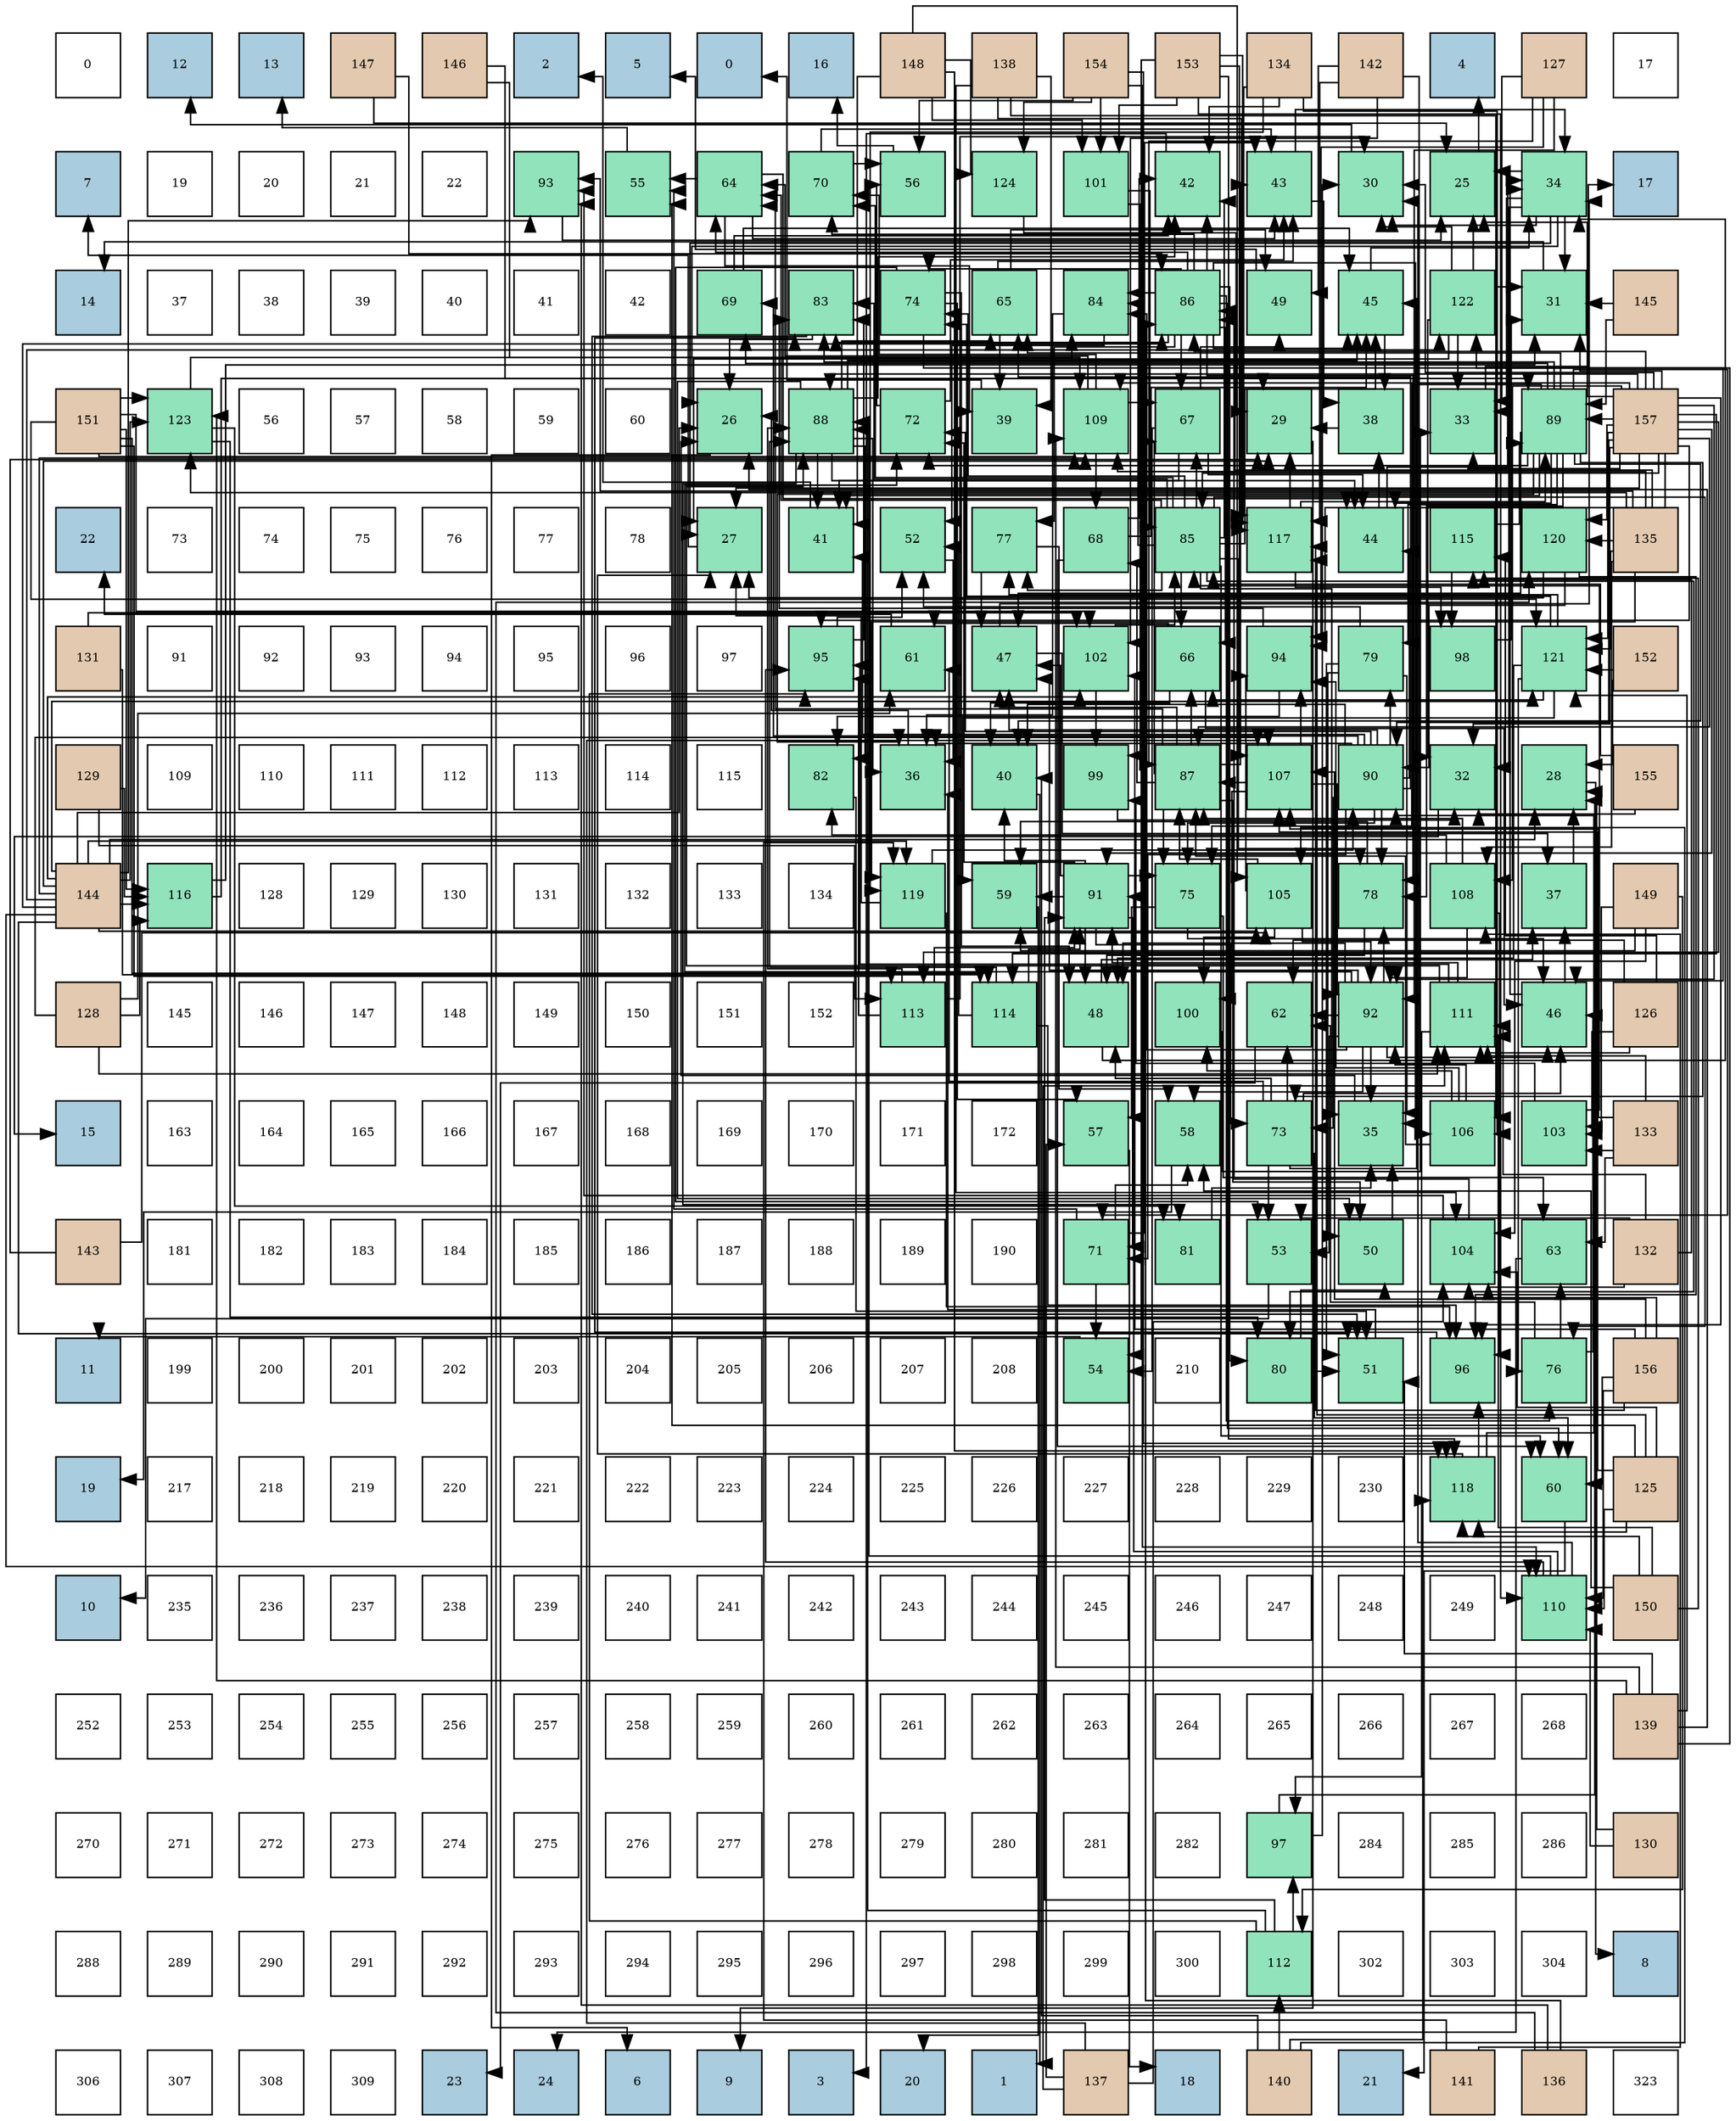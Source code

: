 digraph layout{
 rankdir=TB;
 splines=ortho;
 node [style=filled shape=square fixedsize=true width=0.6];
0[label="0", fontsize=8, fillcolor="#ffffff"];
1[label="12", fontsize=8, fillcolor="#a9ccde"];
2[label="13", fontsize=8, fillcolor="#a9ccde"];
3[label="147", fontsize=8, fillcolor="#e3c9af"];
4[label="146", fontsize=8, fillcolor="#e3c9af"];
5[label="2", fontsize=8, fillcolor="#a9ccde"];
6[label="5", fontsize=8, fillcolor="#a9ccde"];
7[label="0", fontsize=8, fillcolor="#a9ccde"];
8[label="16", fontsize=8, fillcolor="#a9ccde"];
9[label="148", fontsize=8, fillcolor="#e3c9af"];
10[label="138", fontsize=8, fillcolor="#e3c9af"];
11[label="154", fontsize=8, fillcolor="#e3c9af"];
12[label="153", fontsize=8, fillcolor="#e3c9af"];
13[label="134", fontsize=8, fillcolor="#e3c9af"];
14[label="142", fontsize=8, fillcolor="#e3c9af"];
15[label="4", fontsize=8, fillcolor="#a9ccde"];
16[label="127", fontsize=8, fillcolor="#e3c9af"];
17[label="17", fontsize=8, fillcolor="#ffffff"];
18[label="7", fontsize=8, fillcolor="#a9ccde"];
19[label="19", fontsize=8, fillcolor="#ffffff"];
20[label="20", fontsize=8, fillcolor="#ffffff"];
21[label="21", fontsize=8, fillcolor="#ffffff"];
22[label="22", fontsize=8, fillcolor="#ffffff"];
23[label="93", fontsize=8, fillcolor="#91e3bb"];
24[label="55", fontsize=8, fillcolor="#91e3bb"];
25[label="64", fontsize=8, fillcolor="#91e3bb"];
26[label="70", fontsize=8, fillcolor="#91e3bb"];
27[label="56", fontsize=8, fillcolor="#91e3bb"];
28[label="124", fontsize=8, fillcolor="#91e3bb"];
29[label="101", fontsize=8, fillcolor="#91e3bb"];
30[label="42", fontsize=8, fillcolor="#91e3bb"];
31[label="43", fontsize=8, fillcolor="#91e3bb"];
32[label="30", fontsize=8, fillcolor="#91e3bb"];
33[label="25", fontsize=8, fillcolor="#91e3bb"];
34[label="34", fontsize=8, fillcolor="#91e3bb"];
35[label="17", fontsize=8, fillcolor="#a9ccde"];
36[label="14", fontsize=8, fillcolor="#a9ccde"];
37[label="37", fontsize=8, fillcolor="#ffffff"];
38[label="38", fontsize=8, fillcolor="#ffffff"];
39[label="39", fontsize=8, fillcolor="#ffffff"];
40[label="40", fontsize=8, fillcolor="#ffffff"];
41[label="41", fontsize=8, fillcolor="#ffffff"];
42[label="42", fontsize=8, fillcolor="#ffffff"];
43[label="69", fontsize=8, fillcolor="#91e3bb"];
44[label="83", fontsize=8, fillcolor="#91e3bb"];
45[label="74", fontsize=8, fillcolor="#91e3bb"];
46[label="65", fontsize=8, fillcolor="#91e3bb"];
47[label="84", fontsize=8, fillcolor="#91e3bb"];
48[label="86", fontsize=8, fillcolor="#91e3bb"];
49[label="49", fontsize=8, fillcolor="#91e3bb"];
50[label="45", fontsize=8, fillcolor="#91e3bb"];
51[label="122", fontsize=8, fillcolor="#91e3bb"];
52[label="31", fontsize=8, fillcolor="#91e3bb"];
53[label="145", fontsize=8, fillcolor="#e3c9af"];
54[label="151", fontsize=8, fillcolor="#e3c9af"];
55[label="123", fontsize=8, fillcolor="#91e3bb"];
56[label="56", fontsize=8, fillcolor="#ffffff"];
57[label="57", fontsize=8, fillcolor="#ffffff"];
58[label="58", fontsize=8, fillcolor="#ffffff"];
59[label="59", fontsize=8, fillcolor="#ffffff"];
60[label="60", fontsize=8, fillcolor="#ffffff"];
61[label="26", fontsize=8, fillcolor="#91e3bb"];
62[label="88", fontsize=8, fillcolor="#91e3bb"];
63[label="72", fontsize=8, fillcolor="#91e3bb"];
64[label="39", fontsize=8, fillcolor="#91e3bb"];
65[label="109", fontsize=8, fillcolor="#91e3bb"];
66[label="67", fontsize=8, fillcolor="#91e3bb"];
67[label="29", fontsize=8, fillcolor="#91e3bb"];
68[label="38", fontsize=8, fillcolor="#91e3bb"];
69[label="33", fontsize=8, fillcolor="#91e3bb"];
70[label="89", fontsize=8, fillcolor="#91e3bb"];
71[label="157", fontsize=8, fillcolor="#e3c9af"];
72[label="22", fontsize=8, fillcolor="#a9ccde"];
73[label="73", fontsize=8, fillcolor="#ffffff"];
74[label="74", fontsize=8, fillcolor="#ffffff"];
75[label="75", fontsize=8, fillcolor="#ffffff"];
76[label="76", fontsize=8, fillcolor="#ffffff"];
77[label="77", fontsize=8, fillcolor="#ffffff"];
78[label="78", fontsize=8, fillcolor="#ffffff"];
79[label="27", fontsize=8, fillcolor="#91e3bb"];
80[label="41", fontsize=8, fillcolor="#91e3bb"];
81[label="52", fontsize=8, fillcolor="#91e3bb"];
82[label="77", fontsize=8, fillcolor="#91e3bb"];
83[label="68", fontsize=8, fillcolor="#91e3bb"];
84[label="85", fontsize=8, fillcolor="#91e3bb"];
85[label="117", fontsize=8, fillcolor="#91e3bb"];
86[label="44", fontsize=8, fillcolor="#91e3bb"];
87[label="115", fontsize=8, fillcolor="#91e3bb"];
88[label="120", fontsize=8, fillcolor="#91e3bb"];
89[label="135", fontsize=8, fillcolor="#e3c9af"];
90[label="131", fontsize=8, fillcolor="#e3c9af"];
91[label="91", fontsize=8, fillcolor="#ffffff"];
92[label="92", fontsize=8, fillcolor="#ffffff"];
93[label="93", fontsize=8, fillcolor="#ffffff"];
94[label="94", fontsize=8, fillcolor="#ffffff"];
95[label="95", fontsize=8, fillcolor="#ffffff"];
96[label="96", fontsize=8, fillcolor="#ffffff"];
97[label="97", fontsize=8, fillcolor="#ffffff"];
98[label="95", fontsize=8, fillcolor="#91e3bb"];
99[label="61", fontsize=8, fillcolor="#91e3bb"];
100[label="47", fontsize=8, fillcolor="#91e3bb"];
101[label="102", fontsize=8, fillcolor="#91e3bb"];
102[label="66", fontsize=8, fillcolor="#91e3bb"];
103[label="94", fontsize=8, fillcolor="#91e3bb"];
104[label="79", fontsize=8, fillcolor="#91e3bb"];
105[label="98", fontsize=8, fillcolor="#91e3bb"];
106[label="121", fontsize=8, fillcolor="#91e3bb"];
107[label="152", fontsize=8, fillcolor="#e3c9af"];
108[label="129", fontsize=8, fillcolor="#e3c9af"];
109[label="109", fontsize=8, fillcolor="#ffffff"];
110[label="110", fontsize=8, fillcolor="#ffffff"];
111[label="111", fontsize=8, fillcolor="#ffffff"];
112[label="112", fontsize=8, fillcolor="#ffffff"];
113[label="113", fontsize=8, fillcolor="#ffffff"];
114[label="114", fontsize=8, fillcolor="#ffffff"];
115[label="115", fontsize=8, fillcolor="#ffffff"];
116[label="82", fontsize=8, fillcolor="#91e3bb"];
117[label="36", fontsize=8, fillcolor="#91e3bb"];
118[label="40", fontsize=8, fillcolor="#91e3bb"];
119[label="99", fontsize=8, fillcolor="#91e3bb"];
120[label="87", fontsize=8, fillcolor="#91e3bb"];
121[label="107", fontsize=8, fillcolor="#91e3bb"];
122[label="90", fontsize=8, fillcolor="#91e3bb"];
123[label="32", fontsize=8, fillcolor="#91e3bb"];
124[label="28", fontsize=8, fillcolor="#91e3bb"];
125[label="155", fontsize=8, fillcolor="#e3c9af"];
126[label="144", fontsize=8, fillcolor="#e3c9af"];
127[label="116", fontsize=8, fillcolor="#91e3bb"];
128[label="128", fontsize=8, fillcolor="#ffffff"];
129[label="129", fontsize=8, fillcolor="#ffffff"];
130[label="130", fontsize=8, fillcolor="#ffffff"];
131[label="131", fontsize=8, fillcolor="#ffffff"];
132[label="132", fontsize=8, fillcolor="#ffffff"];
133[label="133", fontsize=8, fillcolor="#ffffff"];
134[label="134", fontsize=8, fillcolor="#ffffff"];
135[label="119", fontsize=8, fillcolor="#91e3bb"];
136[label="59", fontsize=8, fillcolor="#91e3bb"];
137[label="91", fontsize=8, fillcolor="#91e3bb"];
138[label="75", fontsize=8, fillcolor="#91e3bb"];
139[label="105", fontsize=8, fillcolor="#91e3bb"];
140[label="78", fontsize=8, fillcolor="#91e3bb"];
141[label="108", fontsize=8, fillcolor="#91e3bb"];
142[label="37", fontsize=8, fillcolor="#91e3bb"];
143[label="149", fontsize=8, fillcolor="#e3c9af"];
144[label="128", fontsize=8, fillcolor="#e3c9af"];
145[label="145", fontsize=8, fillcolor="#ffffff"];
146[label="146", fontsize=8, fillcolor="#ffffff"];
147[label="147", fontsize=8, fillcolor="#ffffff"];
148[label="148", fontsize=8, fillcolor="#ffffff"];
149[label="149", fontsize=8, fillcolor="#ffffff"];
150[label="150", fontsize=8, fillcolor="#ffffff"];
151[label="151", fontsize=8, fillcolor="#ffffff"];
152[label="152", fontsize=8, fillcolor="#ffffff"];
153[label="113", fontsize=8, fillcolor="#91e3bb"];
154[label="114", fontsize=8, fillcolor="#91e3bb"];
155[label="48", fontsize=8, fillcolor="#91e3bb"];
156[label="100", fontsize=8, fillcolor="#91e3bb"];
157[label="62", fontsize=8, fillcolor="#91e3bb"];
158[label="92", fontsize=8, fillcolor="#91e3bb"];
159[label="111", fontsize=8, fillcolor="#91e3bb"];
160[label="46", fontsize=8, fillcolor="#91e3bb"];
161[label="126", fontsize=8, fillcolor="#e3c9af"];
162[label="15", fontsize=8, fillcolor="#a9ccde"];
163[label="163", fontsize=8, fillcolor="#ffffff"];
164[label="164", fontsize=8, fillcolor="#ffffff"];
165[label="165", fontsize=8, fillcolor="#ffffff"];
166[label="166", fontsize=8, fillcolor="#ffffff"];
167[label="167", fontsize=8, fillcolor="#ffffff"];
168[label="168", fontsize=8, fillcolor="#ffffff"];
169[label="169", fontsize=8, fillcolor="#ffffff"];
170[label="170", fontsize=8, fillcolor="#ffffff"];
171[label="171", fontsize=8, fillcolor="#ffffff"];
172[label="172", fontsize=8, fillcolor="#ffffff"];
173[label="57", fontsize=8, fillcolor="#91e3bb"];
174[label="58", fontsize=8, fillcolor="#91e3bb"];
175[label="73", fontsize=8, fillcolor="#91e3bb"];
176[label="35", fontsize=8, fillcolor="#91e3bb"];
177[label="106", fontsize=8, fillcolor="#91e3bb"];
178[label="103", fontsize=8, fillcolor="#91e3bb"];
179[label="133", fontsize=8, fillcolor="#e3c9af"];
180[label="143", fontsize=8, fillcolor="#e3c9af"];
181[label="181", fontsize=8, fillcolor="#ffffff"];
182[label="182", fontsize=8, fillcolor="#ffffff"];
183[label="183", fontsize=8, fillcolor="#ffffff"];
184[label="184", fontsize=8, fillcolor="#ffffff"];
185[label="185", fontsize=8, fillcolor="#ffffff"];
186[label="186", fontsize=8, fillcolor="#ffffff"];
187[label="187", fontsize=8, fillcolor="#ffffff"];
188[label="188", fontsize=8, fillcolor="#ffffff"];
189[label="189", fontsize=8, fillcolor="#ffffff"];
190[label="190", fontsize=8, fillcolor="#ffffff"];
191[label="71", fontsize=8, fillcolor="#91e3bb"];
192[label="81", fontsize=8, fillcolor="#91e3bb"];
193[label="53", fontsize=8, fillcolor="#91e3bb"];
194[label="50", fontsize=8, fillcolor="#91e3bb"];
195[label="104", fontsize=8, fillcolor="#91e3bb"];
196[label="63", fontsize=8, fillcolor="#91e3bb"];
197[label="132", fontsize=8, fillcolor="#e3c9af"];
198[label="11", fontsize=8, fillcolor="#a9ccde"];
199[label="199", fontsize=8, fillcolor="#ffffff"];
200[label="200", fontsize=8, fillcolor="#ffffff"];
201[label="201", fontsize=8, fillcolor="#ffffff"];
202[label="202", fontsize=8, fillcolor="#ffffff"];
203[label="203", fontsize=8, fillcolor="#ffffff"];
204[label="204", fontsize=8, fillcolor="#ffffff"];
205[label="205", fontsize=8, fillcolor="#ffffff"];
206[label="206", fontsize=8, fillcolor="#ffffff"];
207[label="207", fontsize=8, fillcolor="#ffffff"];
208[label="208", fontsize=8, fillcolor="#ffffff"];
209[label="54", fontsize=8, fillcolor="#91e3bb"];
210[label="210", fontsize=8, fillcolor="#ffffff"];
211[label="80", fontsize=8, fillcolor="#91e3bb"];
212[label="51", fontsize=8, fillcolor="#91e3bb"];
213[label="96", fontsize=8, fillcolor="#91e3bb"];
214[label="76", fontsize=8, fillcolor="#91e3bb"];
215[label="156", fontsize=8, fillcolor="#e3c9af"];
216[label="19", fontsize=8, fillcolor="#a9ccde"];
217[label="217", fontsize=8, fillcolor="#ffffff"];
218[label="218", fontsize=8, fillcolor="#ffffff"];
219[label="219", fontsize=8, fillcolor="#ffffff"];
220[label="220", fontsize=8, fillcolor="#ffffff"];
221[label="221", fontsize=8, fillcolor="#ffffff"];
222[label="222", fontsize=8, fillcolor="#ffffff"];
223[label="223", fontsize=8, fillcolor="#ffffff"];
224[label="224", fontsize=8, fillcolor="#ffffff"];
225[label="225", fontsize=8, fillcolor="#ffffff"];
226[label="226", fontsize=8, fillcolor="#ffffff"];
227[label="227", fontsize=8, fillcolor="#ffffff"];
228[label="228", fontsize=8, fillcolor="#ffffff"];
229[label="229", fontsize=8, fillcolor="#ffffff"];
230[label="230", fontsize=8, fillcolor="#ffffff"];
231[label="118", fontsize=8, fillcolor="#91e3bb"];
232[label="60", fontsize=8, fillcolor="#91e3bb"];
233[label="125", fontsize=8, fillcolor="#e3c9af"];
234[label="10", fontsize=8, fillcolor="#a9ccde"];
235[label="235", fontsize=8, fillcolor="#ffffff"];
236[label="236", fontsize=8, fillcolor="#ffffff"];
237[label="237", fontsize=8, fillcolor="#ffffff"];
238[label="238", fontsize=8, fillcolor="#ffffff"];
239[label="239", fontsize=8, fillcolor="#ffffff"];
240[label="240", fontsize=8, fillcolor="#ffffff"];
241[label="241", fontsize=8, fillcolor="#ffffff"];
242[label="242", fontsize=8, fillcolor="#ffffff"];
243[label="243", fontsize=8, fillcolor="#ffffff"];
244[label="244", fontsize=8, fillcolor="#ffffff"];
245[label="245", fontsize=8, fillcolor="#ffffff"];
246[label="246", fontsize=8, fillcolor="#ffffff"];
247[label="247", fontsize=8, fillcolor="#ffffff"];
248[label="248", fontsize=8, fillcolor="#ffffff"];
249[label="249", fontsize=8, fillcolor="#ffffff"];
250[label="110", fontsize=8, fillcolor="#91e3bb"];
251[label="150", fontsize=8, fillcolor="#e3c9af"];
252[label="252", fontsize=8, fillcolor="#ffffff"];
253[label="253", fontsize=8, fillcolor="#ffffff"];
254[label="254", fontsize=8, fillcolor="#ffffff"];
255[label="255", fontsize=8, fillcolor="#ffffff"];
256[label="256", fontsize=8, fillcolor="#ffffff"];
257[label="257", fontsize=8, fillcolor="#ffffff"];
258[label="258", fontsize=8, fillcolor="#ffffff"];
259[label="259", fontsize=8, fillcolor="#ffffff"];
260[label="260", fontsize=8, fillcolor="#ffffff"];
261[label="261", fontsize=8, fillcolor="#ffffff"];
262[label="262", fontsize=8, fillcolor="#ffffff"];
263[label="263", fontsize=8, fillcolor="#ffffff"];
264[label="264", fontsize=8, fillcolor="#ffffff"];
265[label="265", fontsize=8, fillcolor="#ffffff"];
266[label="266", fontsize=8, fillcolor="#ffffff"];
267[label="267", fontsize=8, fillcolor="#ffffff"];
268[label="268", fontsize=8, fillcolor="#ffffff"];
269[label="139", fontsize=8, fillcolor="#e3c9af"];
270[label="270", fontsize=8, fillcolor="#ffffff"];
271[label="271", fontsize=8, fillcolor="#ffffff"];
272[label="272", fontsize=8, fillcolor="#ffffff"];
273[label="273", fontsize=8, fillcolor="#ffffff"];
274[label="274", fontsize=8, fillcolor="#ffffff"];
275[label="275", fontsize=8, fillcolor="#ffffff"];
276[label="276", fontsize=8, fillcolor="#ffffff"];
277[label="277", fontsize=8, fillcolor="#ffffff"];
278[label="278", fontsize=8, fillcolor="#ffffff"];
279[label="279", fontsize=8, fillcolor="#ffffff"];
280[label="280", fontsize=8, fillcolor="#ffffff"];
281[label="281", fontsize=8, fillcolor="#ffffff"];
282[label="282", fontsize=8, fillcolor="#ffffff"];
283[label="97", fontsize=8, fillcolor="#91e3bb"];
284[label="284", fontsize=8, fillcolor="#ffffff"];
285[label="285", fontsize=8, fillcolor="#ffffff"];
286[label="286", fontsize=8, fillcolor="#ffffff"];
287[label="130", fontsize=8, fillcolor="#e3c9af"];
288[label="288", fontsize=8, fillcolor="#ffffff"];
289[label="289", fontsize=8, fillcolor="#ffffff"];
290[label="290", fontsize=8, fillcolor="#ffffff"];
291[label="291", fontsize=8, fillcolor="#ffffff"];
292[label="292", fontsize=8, fillcolor="#ffffff"];
293[label="293", fontsize=8, fillcolor="#ffffff"];
294[label="294", fontsize=8, fillcolor="#ffffff"];
295[label="295", fontsize=8, fillcolor="#ffffff"];
296[label="296", fontsize=8, fillcolor="#ffffff"];
297[label="297", fontsize=8, fillcolor="#ffffff"];
298[label="298", fontsize=8, fillcolor="#ffffff"];
299[label="299", fontsize=8, fillcolor="#ffffff"];
300[label="300", fontsize=8, fillcolor="#ffffff"];
301[label="112", fontsize=8, fillcolor="#91e3bb"];
302[label="302", fontsize=8, fillcolor="#ffffff"];
303[label="303", fontsize=8, fillcolor="#ffffff"];
304[label="304", fontsize=8, fillcolor="#ffffff"];
305[label="8", fontsize=8, fillcolor="#a9ccde"];
306[label="306", fontsize=8, fillcolor="#ffffff"];
307[label="307", fontsize=8, fillcolor="#ffffff"];
308[label="308", fontsize=8, fillcolor="#ffffff"];
309[label="309", fontsize=8, fillcolor="#ffffff"];
310[label="23", fontsize=8, fillcolor="#a9ccde"];
311[label="24", fontsize=8, fillcolor="#a9ccde"];
312[label="6", fontsize=8, fillcolor="#a9ccde"];
313[label="9", fontsize=8, fillcolor="#a9ccde"];
314[label="3", fontsize=8, fillcolor="#a9ccde"];
315[label="20", fontsize=8, fillcolor="#a9ccde"];
316[label="1", fontsize=8, fillcolor="#a9ccde"];
317[label="137", fontsize=8, fillcolor="#e3c9af"];
318[label="18", fontsize=8, fillcolor="#a9ccde"];
319[label="140", fontsize=8, fillcolor="#e3c9af"];
320[label="21", fontsize=8, fillcolor="#a9ccde"];
321[label="141", fontsize=8, fillcolor="#e3c9af"];
322[label="136", fontsize=8, fillcolor="#e3c9af"];
323[label="323", fontsize=8, fillcolor="#ffffff"];
edge [constraint=false, style=vis];33 -> 15;
61 -> 312;
79 -> 18;
124 -> 305;
67 -> 313;
32 -> 1;
52 -> 36;
123 -> 162;
69 -> 35;
34 -> 33;
34 -> 61;
34 -> 79;
34 -> 32;
34 -> 52;
34 -> 123;
34 -> 69;
176 -> 61;
117 -> 61;
142 -> 124;
68 -> 67;
64 -> 7;
118 -> 316;
80 -> 5;
30 -> 314;
31 -> 34;
31 -> 68;
86 -> 34;
86 -> 68;
50 -> 34;
50 -> 68;
160 -> 34;
160 -> 142;
100 -> 34;
100 -> 142;
155 -> 34;
155 -> 142;
49 -> 6;
194 -> 176;
212 -> 117;
81 -> 117;
193 -> 234;
209 -> 198;
24 -> 2;
27 -> 8;
173 -> 318;
174 -> 216;
136 -> 315;
232 -> 320;
99 -> 72;
157 -> 310;
196 -> 311;
25 -> 64;
25 -> 31;
25 -> 86;
25 -> 24;
46 -> 64;
46 -> 31;
46 -> 49;
102 -> 118;
102 -> 160;
102 -> 99;
66 -> 80;
66 -> 86;
66 -> 49;
66 -> 209;
83 -> 30;
83 -> 50;
83 -> 232;
43 -> 30;
43 -> 50;
26 -> 31;
26 -> 27;
191 -> 31;
191 -> 209;
191 -> 24;
191 -> 174;
63 -> 31;
63 -> 27;
175 -> 50;
175 -> 160;
175 -> 155;
175 -> 193;
175 -> 232;
175 -> 99;
175 -> 157;
45 -> 160;
45 -> 155;
45 -> 193;
45 -> 173;
138 -> 160;
138 -> 173;
138 -> 196;
214 -> 160;
214 -> 157;
214 -> 196;
82 -> 100;
82 -> 174;
140 -> 155;
140 -> 136;
104 -> 176;
104 -> 194;
104 -> 212;
104 -> 81;
211 -> 194;
211 -> 212;
192 -> 176;
116 -> 212;
44 -> 61;
44 -> 212;
47 -> 117;
47 -> 81;
84 -> 176;
84 -> 30;
84 -> 50;
84 -> 232;
84 -> 25;
84 -> 102;
84 -> 66;
84 -> 26;
84 -> 45;
84 -> 214;
84 -> 82;
84 -> 140;
84 -> 211;
84 -> 44;
84 -> 47;
48 -> 176;
48 -> 30;
48 -> 50;
48 -> 232;
48 -> 25;
48 -> 102;
48 -> 66;
48 -> 26;
48 -> 45;
48 -> 214;
48 -> 82;
48 -> 140;
48 -> 211;
48 -> 44;
48 -> 47;
120 -> 31;
120 -> 100;
120 -> 194;
120 -> 25;
120 -> 102;
120 -> 66;
120 -> 83;
120 -> 138;
62 -> 117;
62 -> 80;
62 -> 30;
62 -> 86;
62 -> 50;
62 -> 194;
62 -> 46;
62 -> 192;
62 -> 116;
70 -> 117;
70 -> 118;
70 -> 80;
70 -> 86;
70 -> 100;
70 -> 46;
70 -> 43;
70 -> 191;
70 -> 63;
70 -> 175;
70 -> 138;
70 -> 140;
70 -> 104;
70 -> 44;
122 -> 117;
122 -> 118;
122 -> 80;
122 -> 86;
122 -> 100;
122 -> 46;
122 -> 43;
122 -> 191;
122 -> 63;
122 -> 175;
122 -> 138;
122 -> 140;
122 -> 104;
137 -> 118;
137 -> 100;
137 -> 155;
137 -> 136;
137 -> 191;
137 -> 63;
137 -> 175;
137 -> 138;
158 -> 176;
158 -> 160;
158 -> 100;
158 -> 155;
158 -> 193;
158 -> 174;
158 -> 157;
158 -> 63;
158 -> 140;
158 -> 47;
23 -> 33;
103 -> 116;
103 -> 44;
98 -> 81;
98 -> 44;
213 -> 44;
283 -> 124;
283 -> 32;
105 -> 52;
119 -> 123;
156 -> 69;
29 -> 84;
29 -> 119;
101 -> 84;
101 -> 119;
178 -> 84;
178 -> 119;
195 -> 48;
195 -> 23;
139 -> 120;
139 -> 158;
139 -> 103;
139 -> 156;
177 -> 120;
177 -> 158;
177 -> 103;
177 -> 156;
121 -> 120;
121 -> 158;
121 -> 103;
121 -> 156;
141 -> 116;
141 -> 120;
141 -> 158;
141 -> 213;
65 -> 25;
65 -> 66;
65 -> 83;
65 -> 26;
250 -> 32;
250 -> 62;
250 -> 137;
250 -> 98;
159 -> 62;
159 -> 137;
159 -> 98;
159 -> 283;
301 -> 62;
301 -> 137;
301 -> 98;
301 -> 283;
153 -> 32;
153 -> 62;
153 -> 137;
153 -> 98;
154 -> 81;
154 -> 62;
154 -> 137;
154 -> 213;
87 -> 70;
87 -> 105;
127 -> 52;
127 -> 70;
85 -> 67;
85 -> 70;
85 -> 105;
231 -> 79;
231 -> 122;
231 -> 213;
135 -> 79;
135 -> 122;
135 -> 213;
88 -> 79;
88 -> 122;
88 -> 213;
106 -> 155;
106 -> 136;
106 -> 102;
106 -> 45;
106 -> 214;
106 -> 82;
51 -> 33;
51 -> 79;
51 -> 32;
51 -> 52;
51 -> 123;
51 -> 69;
55 -> 211;
55 -> 192;
55 -> 47;
28 -> 67;
233 -> 24;
233 -> 195;
233 -> 121;
233 -> 250;
233 -> 85;
233 -> 231;
161 -> 157;
161 -> 178;
161 -> 159;
161 -> 87;
16 -> 69;
16 -> 120;
16 -> 158;
16 -> 103;
144 -> 99;
144 -> 121;
144 -> 159;
144 -> 127;
108 -> 153;
108 -> 127;
287 -> 124;
287 -> 250;
90 -> 101;
90 -> 154;
197 -> 193;
197 -> 195;
197 -> 159;
197 -> 87;
179 -> 196;
179 -> 178;
179 -> 121;
179 -> 159;
13 -> 30;
13 -> 177;
13 -> 85;
13 -> 135;
89 -> 48;
89 -> 23;
89 -> 141;
89 -> 65;
89 -> 135;
89 -> 88;
89 -> 106;
89 -> 55;
322 -> 48;
322 -> 23;
322 -> 88;
317 -> 173;
317 -> 195;
317 -> 121;
317 -> 159;
10 -> 64;
10 -> 195;
10 -> 177;
10 -> 85;
269 -> 61;
269 -> 212;
269 -> 65;
269 -> 106;
269 -> 51;
269 -> 55;
319 -> 118;
319 -> 139;
319 -> 301;
319 -> 231;
321 -> 141;
321 -> 135;
14 -> 49;
14 -> 101;
14 -> 177;
14 -> 85;
180 -> 67;
180 -> 139;
126 -> 61;
126 -> 124;
126 -> 67;
126 -> 212;
126 -> 48;
126 -> 23;
126 -> 101;
126 -> 139;
126 -> 65;
126 -> 250;
126 -> 127;
126 -> 135;
126 -> 106;
126 -> 51;
126 -> 55;
53 -> 52;
53 -> 70;
4 -> 67;
4 -> 65;
3 -> 33;
3 -> 48;
9 -> 80;
9 -> 29;
9 -> 139;
9 -> 231;
9 -> 28;
143 -> 136;
143 -> 178;
143 -> 195;
143 -> 301;
251 -> 174;
251 -> 159;
251 -> 87;
251 -> 231;
54 -> 101;
54 -> 65;
54 -> 153;
54 -> 154;
54 -> 127;
54 -> 106;
54 -> 55;
107 -> 124;
107 -> 106;
12 -> 209;
12 -> 29;
12 -> 121;
12 -> 250;
12 -> 85;
12 -> 231;
11 -> 27;
11 -> 29;
11 -> 250;
11 -> 231;
11 -> 28;
125 -> 123;
125 -> 84;
215 -> 232;
215 -> 101;
215 -> 195;
215 -> 121;
215 -> 250;
215 -> 85;
71 -> 33;
71 -> 79;
71 -> 32;
71 -> 52;
71 -> 123;
71 -> 69;
71 -> 84;
71 -> 48;
71 -> 120;
71 -> 62;
71 -> 70;
71 -> 122;
71 -> 137;
71 -> 158;
71 -> 103;
71 -> 98;
71 -> 213;
71 -> 141;
71 -> 65;
71 -> 153;
71 -> 154;
71 -> 88;
71 -> 106;
edge [constraint=true, style=invis];
0 -> 18 -> 36 -> 54 -> 72 -> 90 -> 108 -> 126 -> 144 -> 162 -> 180 -> 198 -> 216 -> 234 -> 252 -> 270 -> 288 -> 306;
1 -> 19 -> 37 -> 55 -> 73 -> 91 -> 109 -> 127 -> 145 -> 163 -> 181 -> 199 -> 217 -> 235 -> 253 -> 271 -> 289 -> 307;
2 -> 20 -> 38 -> 56 -> 74 -> 92 -> 110 -> 128 -> 146 -> 164 -> 182 -> 200 -> 218 -> 236 -> 254 -> 272 -> 290 -> 308;
3 -> 21 -> 39 -> 57 -> 75 -> 93 -> 111 -> 129 -> 147 -> 165 -> 183 -> 201 -> 219 -> 237 -> 255 -> 273 -> 291 -> 309;
4 -> 22 -> 40 -> 58 -> 76 -> 94 -> 112 -> 130 -> 148 -> 166 -> 184 -> 202 -> 220 -> 238 -> 256 -> 274 -> 292 -> 310;
5 -> 23 -> 41 -> 59 -> 77 -> 95 -> 113 -> 131 -> 149 -> 167 -> 185 -> 203 -> 221 -> 239 -> 257 -> 275 -> 293 -> 311;
6 -> 24 -> 42 -> 60 -> 78 -> 96 -> 114 -> 132 -> 150 -> 168 -> 186 -> 204 -> 222 -> 240 -> 258 -> 276 -> 294 -> 312;
7 -> 25 -> 43 -> 61 -> 79 -> 97 -> 115 -> 133 -> 151 -> 169 -> 187 -> 205 -> 223 -> 241 -> 259 -> 277 -> 295 -> 313;
8 -> 26 -> 44 -> 62 -> 80 -> 98 -> 116 -> 134 -> 152 -> 170 -> 188 -> 206 -> 224 -> 242 -> 260 -> 278 -> 296 -> 314;
9 -> 27 -> 45 -> 63 -> 81 -> 99 -> 117 -> 135 -> 153 -> 171 -> 189 -> 207 -> 225 -> 243 -> 261 -> 279 -> 297 -> 315;
10 -> 28 -> 46 -> 64 -> 82 -> 100 -> 118 -> 136 -> 154 -> 172 -> 190 -> 208 -> 226 -> 244 -> 262 -> 280 -> 298 -> 316;
11 -> 29 -> 47 -> 65 -> 83 -> 101 -> 119 -> 137 -> 155 -> 173 -> 191 -> 209 -> 227 -> 245 -> 263 -> 281 -> 299 -> 317;
12 -> 30 -> 48 -> 66 -> 84 -> 102 -> 120 -> 138 -> 156 -> 174 -> 192 -> 210 -> 228 -> 246 -> 264 -> 282 -> 300 -> 318;
13 -> 31 -> 49 -> 67 -> 85 -> 103 -> 121 -> 139 -> 157 -> 175 -> 193 -> 211 -> 229 -> 247 -> 265 -> 283 -> 301 -> 319;
14 -> 32 -> 50 -> 68 -> 86 -> 104 -> 122 -> 140 -> 158 -> 176 -> 194 -> 212 -> 230 -> 248 -> 266 -> 284 -> 302 -> 320;
15 -> 33 -> 51 -> 69 -> 87 -> 105 -> 123 -> 141 -> 159 -> 177 -> 195 -> 213 -> 231 -> 249 -> 267 -> 285 -> 303 -> 321;
16 -> 34 -> 52 -> 70 -> 88 -> 106 -> 124 -> 142 -> 160 -> 178 -> 196 -> 214 -> 232 -> 250 -> 268 -> 286 -> 304 -> 322;
17 -> 35 -> 53 -> 71 -> 89 -> 107 -> 125 -> 143 -> 161 -> 179 -> 197 -> 215 -> 233 -> 251 -> 269 -> 287 -> 305 -> 323;
rank = same {0 -> 1 -> 2 -> 3 -> 4 -> 5 -> 6 -> 7 -> 8 -> 9 -> 10 -> 11 -> 12 -> 13 -> 14 -> 15 -> 16 -> 17};
rank = same {18 -> 19 -> 20 -> 21 -> 22 -> 23 -> 24 -> 25 -> 26 -> 27 -> 28 -> 29 -> 30 -> 31 -> 32 -> 33 -> 34 -> 35};
rank = same {36 -> 37 -> 38 -> 39 -> 40 -> 41 -> 42 -> 43 -> 44 -> 45 -> 46 -> 47 -> 48 -> 49 -> 50 -> 51 -> 52 -> 53};
rank = same {54 -> 55 -> 56 -> 57 -> 58 -> 59 -> 60 -> 61 -> 62 -> 63 -> 64 -> 65 -> 66 -> 67 -> 68 -> 69 -> 70 -> 71};
rank = same {72 -> 73 -> 74 -> 75 -> 76 -> 77 -> 78 -> 79 -> 80 -> 81 -> 82 -> 83 -> 84 -> 85 -> 86 -> 87 -> 88 -> 89};
rank = same {90 -> 91 -> 92 -> 93 -> 94 -> 95 -> 96 -> 97 -> 98 -> 99 -> 100 -> 101 -> 102 -> 103 -> 104 -> 105 -> 106 -> 107};
rank = same {108 -> 109 -> 110 -> 111 -> 112 -> 113 -> 114 -> 115 -> 116 -> 117 -> 118 -> 119 -> 120 -> 121 -> 122 -> 123 -> 124 -> 125};
rank = same {126 -> 127 -> 128 -> 129 -> 130 -> 131 -> 132 -> 133 -> 134 -> 135 -> 136 -> 137 -> 138 -> 139 -> 140 -> 141 -> 142 -> 143};
rank = same {144 -> 145 -> 146 -> 147 -> 148 -> 149 -> 150 -> 151 -> 152 -> 153 -> 154 -> 155 -> 156 -> 157 -> 158 -> 159 -> 160 -> 161};
rank = same {162 -> 163 -> 164 -> 165 -> 166 -> 167 -> 168 -> 169 -> 170 -> 171 -> 172 -> 173 -> 174 -> 175 -> 176 -> 177 -> 178 -> 179};
rank = same {180 -> 181 -> 182 -> 183 -> 184 -> 185 -> 186 -> 187 -> 188 -> 189 -> 190 -> 191 -> 192 -> 193 -> 194 -> 195 -> 196 -> 197};
rank = same {198 -> 199 -> 200 -> 201 -> 202 -> 203 -> 204 -> 205 -> 206 -> 207 -> 208 -> 209 -> 210 -> 211 -> 212 -> 213 -> 214 -> 215};
rank = same {216 -> 217 -> 218 -> 219 -> 220 -> 221 -> 222 -> 223 -> 224 -> 225 -> 226 -> 227 -> 228 -> 229 -> 230 -> 231 -> 232 -> 233};
rank = same {234 -> 235 -> 236 -> 237 -> 238 -> 239 -> 240 -> 241 -> 242 -> 243 -> 244 -> 245 -> 246 -> 247 -> 248 -> 249 -> 250 -> 251};
rank = same {252 -> 253 -> 254 -> 255 -> 256 -> 257 -> 258 -> 259 -> 260 -> 261 -> 262 -> 263 -> 264 -> 265 -> 266 -> 267 -> 268 -> 269};
rank = same {270 -> 271 -> 272 -> 273 -> 274 -> 275 -> 276 -> 277 -> 278 -> 279 -> 280 -> 281 -> 282 -> 283 -> 284 -> 285 -> 286 -> 287};
rank = same {288 -> 289 -> 290 -> 291 -> 292 -> 293 -> 294 -> 295 -> 296 -> 297 -> 298 -> 299 -> 300 -> 301 -> 302 -> 303 -> 304 -> 305};
rank = same {306 -> 307 -> 308 -> 309 -> 310 -> 311 -> 312 -> 313 -> 314 -> 315 -> 316 -> 317 -> 318 -> 319 -> 320 -> 321 -> 322 -> 323};
}